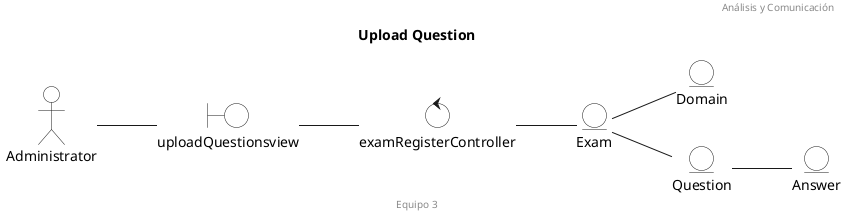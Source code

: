 @startuml Clases de Analisis y Colaboracion

left to right direction


skinparam EntityBackgroundColor white
skinparam BoundaryBackgroundColor white
skinparam ControlBackgroundColor white
skinparam ActorBackgroundColor white

title Upload Question
header Análisis y Comunicación
footer Equipo 3
actor "Administrator" as ad
boundary "uploadQuestionsview" as cView
control "examRegisterController" as c

entity Exam
entity Domain
entity Question
entity Answer


ad -- cView
cView -- c

c -- Exam
Exam -- Domain
Exam -- Question
Question -- Answer

newpage
left to right direction

title Course Register
header Análisis y Comunicación
footer Equipo 3

actor "Administrator" as ad
boundary "courseRegisterView" as crv

control "courseRegistrationController" as c

entity course
entity Category


ad -- crv
crv -- c
c -- course
course -- Category


newpage
left to right direction

title Create Exam
header Análisis y Comunicación
footer Equipo 3


actor "Administrator" as ad
boundary "CreateExamView" as cev
boundary "adminCoursesViews" as cv

control "examRegistrationController" as c
control "courseRegistrationController" as rc

entity Course
entity Domain
entity Exam

ad -- cv
cv -- cev
cev -- c
c -r- rc
rc -- Course
c -- Exam
Exam -- Domain

newpage
left to right direction

title Upload Question
header Análisis y Comunicación
footer Equipo 3

actor "Administrator" as ad
boundary "uploadQuestionView" as uqv

entity Domain
entity Exam
entity Questions
entity Answer

control "uploadQuestionsController" as c

ad -- uqv
uqv -- c
c -- Exam
Exam -- Questions
Exam -- Domain
Questions -- Answer


newpage
left to right direction

title Init Exam
header Análisis y Comunicación
footer Equipo 3

actor "Studen" as st

boundary "examView" as ev
boundary "instructionView" as iv
boundary "questionView" as qv

control "startExamController" as c

entity Instruction
entity Exam
'entity Question

st -- ev
ev -- iv
iv -- c
c -r- qv
c -- Exam
Exam -- Instruction
'Exam -- Question

newpage
left to right direction

title Init Exam
header Análisis y Comunicación
footer Equipo 3

actor "Studen" as st

boundary "questionView" as qv

entity Answer
entity Questions
'entity Result

control "presentExamController" as c

st -- qv
qv -- c
c -- Questions
Questions -- Answer






@enduml